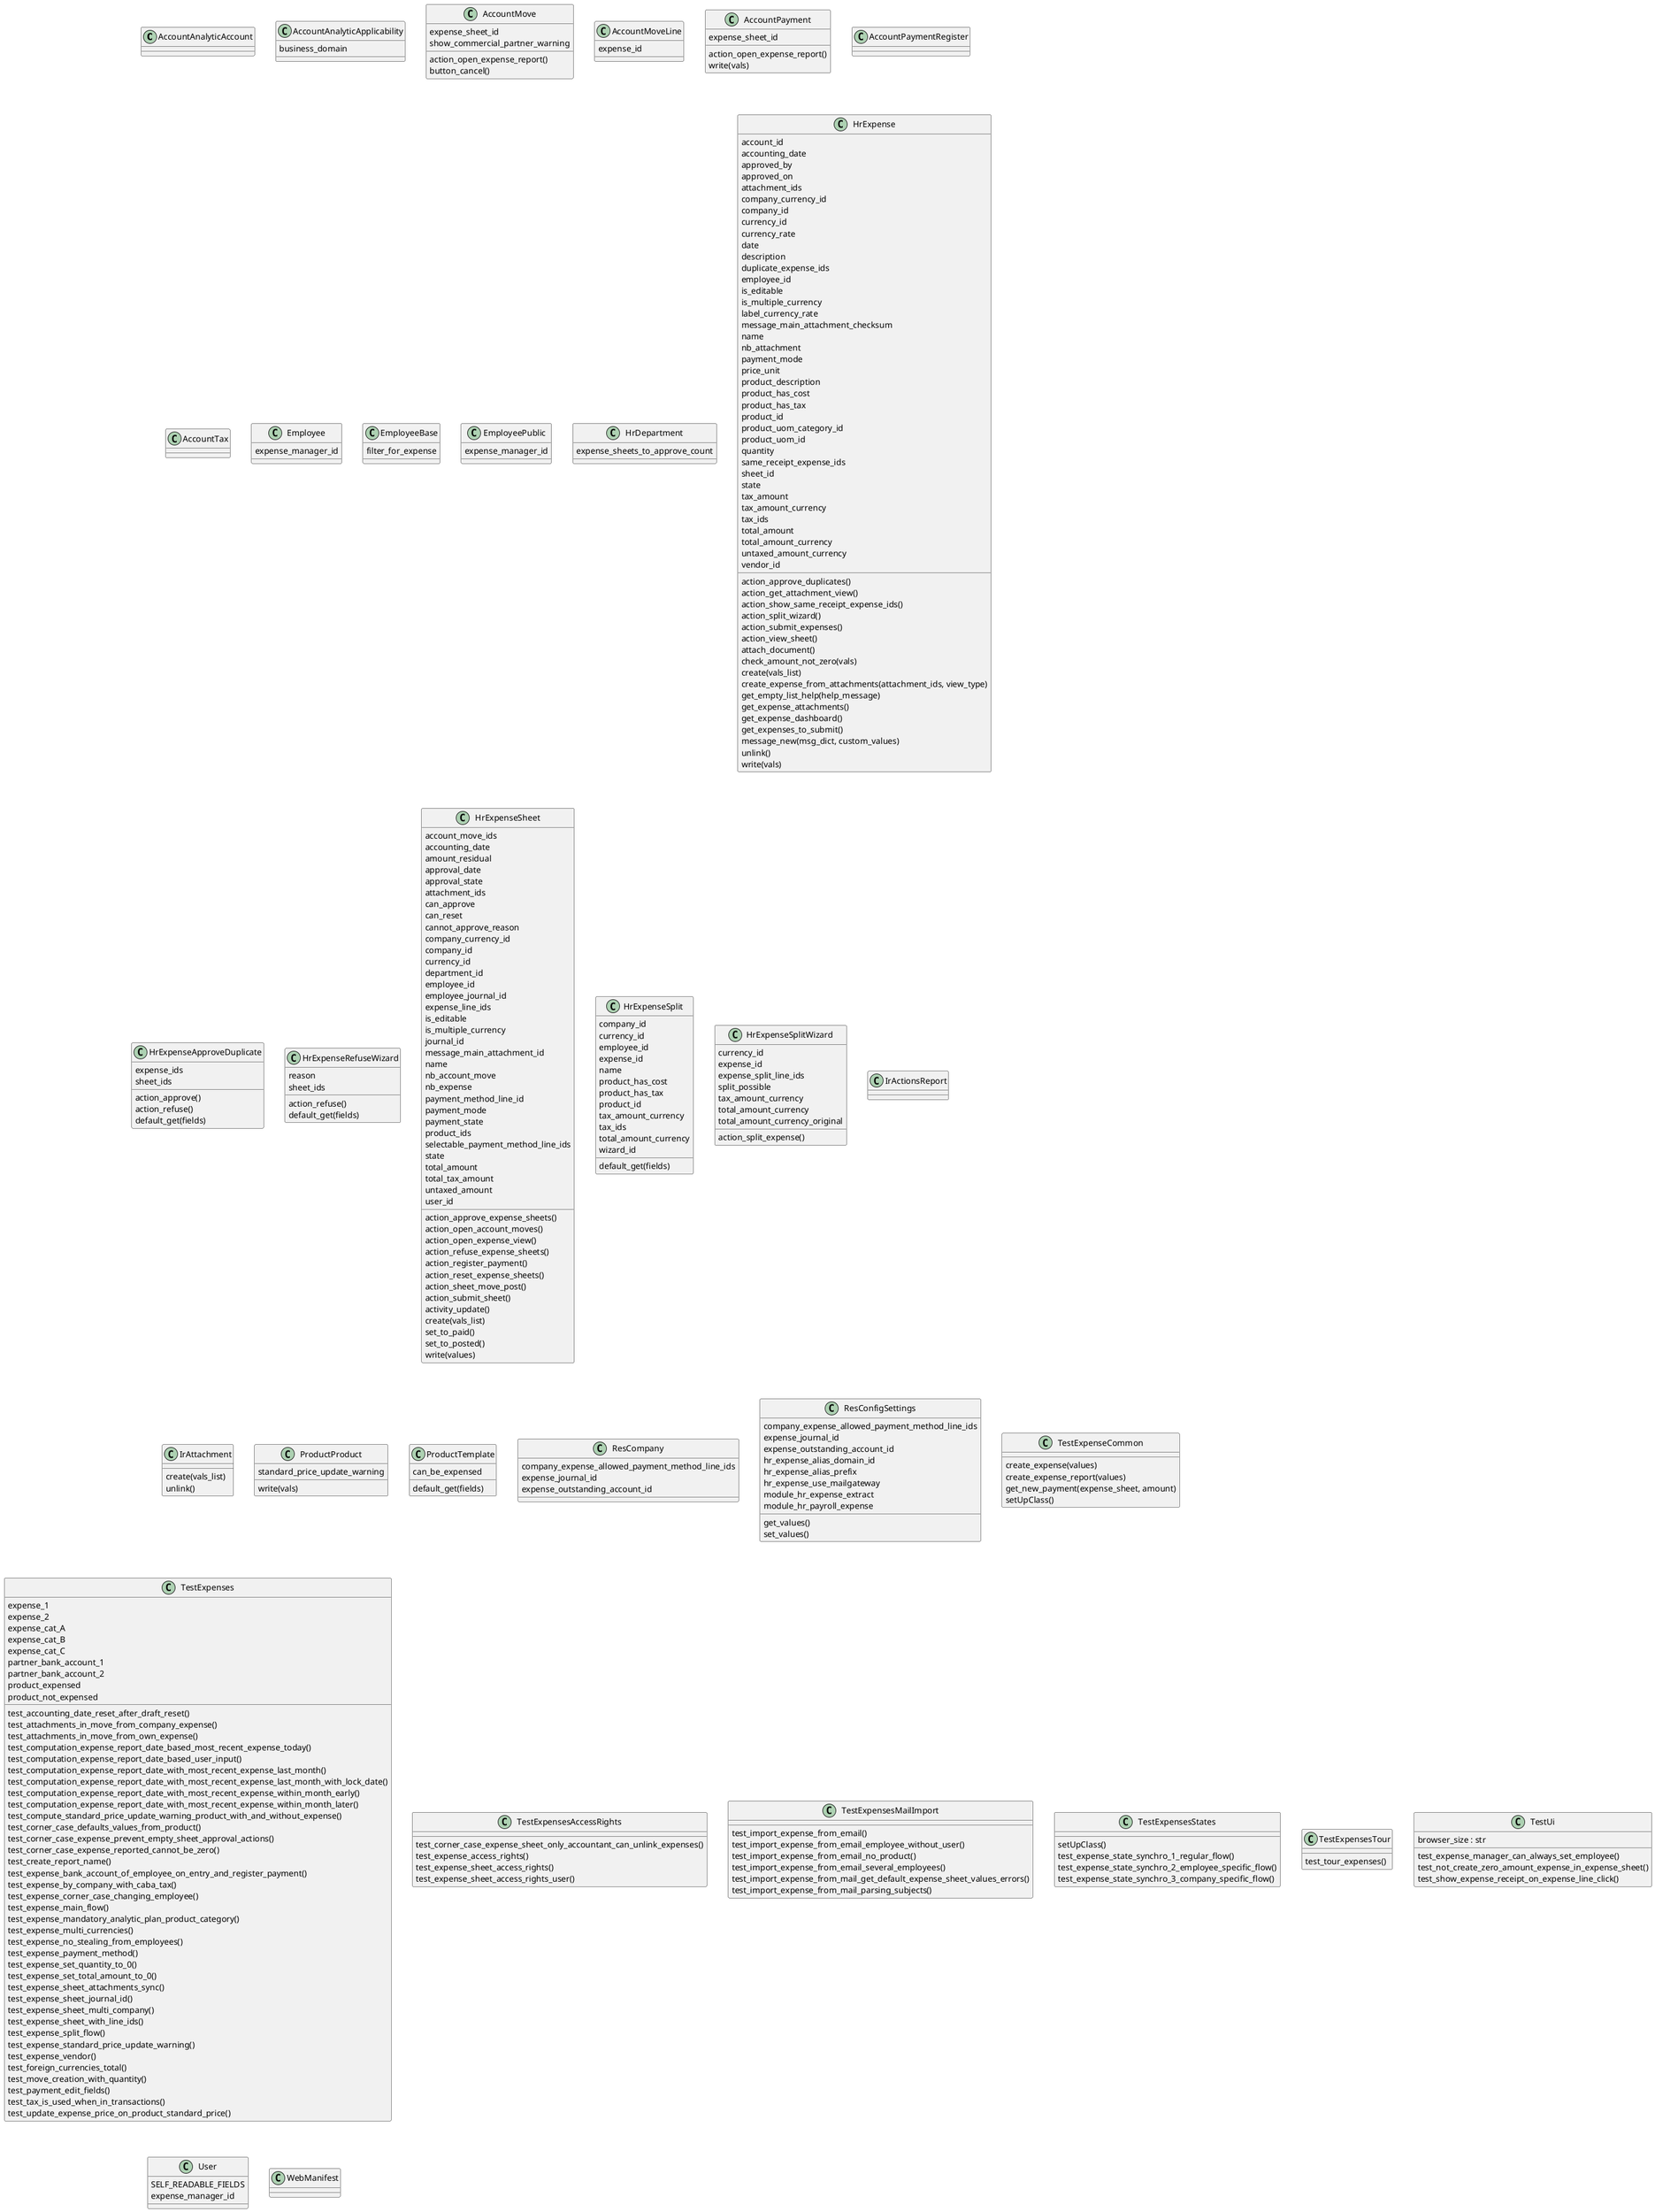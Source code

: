 @startuml classes_hr_expense
set namespaceSeparator none
class "AccountAnalyticAccount" as odoo_src.odoo.addons.hr_expense.models.analytic.AccountAnalyticAccount {
}
class "AccountAnalyticApplicability" as odoo_src.odoo.addons.hr_expense.models.analytic.AccountAnalyticApplicability {
  business_domain
}
class "AccountMove" as odoo_src.odoo.addons.hr_expense.models.account_move.AccountMove {
  expense_sheet_id
  show_commercial_partner_warning
  action_open_expense_report()
  button_cancel()
}
class "AccountMoveLine" as odoo_src.odoo.addons.hr_expense.models.account_move_line.AccountMoveLine {
  expense_id
}
class "AccountPayment" as odoo_src.odoo.addons.hr_expense.models.account_payment.AccountPayment {
  expense_sheet_id
  action_open_expense_report()
  write(vals)
}
class "AccountPaymentRegister" as odoo_src.odoo.addons.hr_expense.wizard.account_payment_register.AccountPaymentRegister {
}
class "AccountTax" as odoo_src.odoo.addons.hr_expense.models.account_tax.AccountTax {
}
class "Employee" as odoo_src.odoo.addons.hr_expense.models.hr_employee.Employee {
  expense_manager_id
}
class "EmployeeBase" as odoo_src.odoo.addons.hr_expense.models.hr_employee.EmployeeBase {
  filter_for_expense
}
class "EmployeePublic" as odoo_src.odoo.addons.hr_expense.models.hr_employee.EmployeePublic {
  expense_manager_id
}
class "HrDepartment" as odoo_src.odoo.addons.hr_expense.models.hr_department.HrDepartment {
  expense_sheets_to_approve_count
}
class "HrExpense" as odoo_src.odoo.addons.hr_expense.models.hr_expense.HrExpense {
  account_id
  accounting_date
  approved_by
  approved_on
  attachment_ids
  company_currency_id
  company_id
  currency_id
  currency_rate
  date
  description
  duplicate_expense_ids
  employee_id
  is_editable
  is_multiple_currency
  label_currency_rate
  message_main_attachment_checksum
  name
  nb_attachment
  payment_mode
  price_unit
  product_description
  product_has_cost
  product_has_tax
  product_id
  product_uom_category_id
  product_uom_id
  quantity
  same_receipt_expense_ids
  sheet_id
  state
  tax_amount
  tax_amount_currency
  tax_ids
  total_amount
  total_amount_currency
  untaxed_amount_currency
  vendor_id
  action_approve_duplicates()
  action_get_attachment_view()
  action_show_same_receipt_expense_ids()
  action_split_wizard()
  action_submit_expenses()
  action_view_sheet()
  attach_document()
  check_amount_not_zero(vals)
  create(vals_list)
  create_expense_from_attachments(attachment_ids, view_type)
  get_empty_list_help(help_message)
  get_expense_attachments()
  get_expense_dashboard()
  get_expenses_to_submit()
  message_new(msg_dict, custom_values)
  unlink()
  write(vals)
}
class "HrExpenseApproveDuplicate" as odoo_src.odoo.addons.hr_expense.wizard.hr_expense_approve_duplicate.HrExpenseApproveDuplicate {
  expense_ids
  sheet_ids
  action_approve()
  action_refuse()
  default_get(fields)
}
class "HrExpenseRefuseWizard" as odoo_src.odoo.addons.hr_expense.wizard.hr_expense_refuse_reason.HrExpenseRefuseWizard {
  reason
  sheet_ids
  action_refuse()
  default_get(fields)
}
class "HrExpenseSheet" as odoo_src.odoo.addons.hr_expense.models.hr_expense_sheet.HrExpenseSheet {
  account_move_ids
  accounting_date
  amount_residual
  approval_date
  approval_state
  attachment_ids
  can_approve
  can_reset
  cannot_approve_reason
  company_currency_id
  company_id
  currency_id
  department_id
  employee_id
  employee_journal_id
  expense_line_ids
  is_editable
  is_multiple_currency
  journal_id
  message_main_attachment_id
  name
  nb_account_move
  nb_expense
  payment_method_line_id
  payment_mode
  payment_state
  product_ids
  selectable_payment_method_line_ids
  state
  total_amount
  total_tax_amount
  untaxed_amount
  user_id
  action_approve_expense_sheets()
  action_open_account_moves()
  action_open_expense_view()
  action_refuse_expense_sheets()
  action_register_payment()
  action_reset_expense_sheets()
  action_sheet_move_post()
  action_submit_sheet()
  activity_update()
  create(vals_list)
  set_to_paid()
  set_to_posted()
  write(values)
}
class "HrExpenseSplit" as odoo_src.odoo.addons.hr_expense.wizard.hr_expense_split.HrExpenseSplit {
  company_id
  currency_id
  employee_id
  expense_id
  name
  product_has_cost
  product_has_tax
  product_id
  tax_amount_currency
  tax_ids
  total_amount_currency
  wizard_id
  default_get(fields)
}
class "HrExpenseSplitWizard" as odoo_src.odoo.addons.hr_expense.wizard.hr_expense_split_wizard.HrExpenseSplitWizard {
  currency_id
  expense_id
  expense_split_line_ids
  split_possible
  tax_amount_currency
  total_amount_currency
  total_amount_currency_original
  action_split_expense()
}
class "IrActionsReport" as odoo_src.odoo.addons.hr_expense.models.ir_actions_report.IrActionsReport {
}
class "IrAttachment" as odoo_src.odoo.addons.hr_expense.models.ir_attachment.IrAttachment {
  create(vals_list)
  unlink()
}
class "ProductProduct" as odoo_src.odoo.addons.hr_expense.models.product_product.ProductProduct {
  standard_price_update_warning
  write(vals)
}
class "ProductTemplate" as odoo_src.odoo.addons.hr_expense.models.product_template.ProductTemplate {
  can_be_expensed
  default_get(fields)
}
class "ResCompany" as odoo_src.odoo.addons.hr_expense.models.res_company.ResCompany {
  company_expense_allowed_payment_method_line_ids
  expense_journal_id
  expense_outstanding_account_id
}
class "ResConfigSettings" as odoo_src.odoo.addons.hr_expense.models.res_config_settings.ResConfigSettings {
  company_expense_allowed_payment_method_line_ids
  expense_journal_id
  expense_outstanding_account_id
  hr_expense_alias_domain_id
  hr_expense_alias_prefix
  hr_expense_use_mailgateway
  module_hr_expense_extract
  module_hr_payroll_expense
  get_values()
  set_values()
}
class "TestExpenseCommon" as odoo_src.odoo.addons.hr_expense.tests.common.TestExpenseCommon {
  create_expense(values)
  create_expense_report(values)
  get_new_payment(expense_sheet, amount)
  setUpClass()
}
class "TestExpenses" as odoo_src.odoo.addons.hr_expense.tests.test_expenses.TestExpenses {
  expense_1
  expense_2
  expense_cat_A
  expense_cat_B
  expense_cat_C
  partner_bank_account_1
  partner_bank_account_2
  product_expensed
  product_not_expensed
  test_accounting_date_reset_after_draft_reset()
  test_attachments_in_move_from_company_expense()
  test_attachments_in_move_from_own_expense()
  test_computation_expense_report_date_based_most_recent_expense_today()
  test_computation_expense_report_date_based_user_input()
  test_computation_expense_report_date_with_most_recent_expense_last_month()
  test_computation_expense_report_date_with_most_recent_expense_last_month_with_lock_date()
  test_computation_expense_report_date_with_most_recent_expense_within_month_early()
  test_computation_expense_report_date_with_most_recent_expense_within_month_later()
  test_compute_standard_price_update_warning_product_with_and_without_expense()
  test_corner_case_defaults_values_from_product()
  test_corner_case_expense_prevent_empty_sheet_approval_actions()
  test_corner_case_expense_reported_cannot_be_zero()
  test_create_report_name()
  test_expense_bank_account_of_employee_on_entry_and_register_payment()
  test_expense_by_company_with_caba_tax()
  test_expense_corner_case_changing_employee()
  test_expense_main_flow()
  test_expense_mandatory_analytic_plan_product_category()
  test_expense_multi_currencies()
  test_expense_no_stealing_from_employees()
  test_expense_payment_method()
  test_expense_set_quantity_to_0()
  test_expense_set_total_amount_to_0()
  test_expense_sheet_attachments_sync()
  test_expense_sheet_journal_id()
  test_expense_sheet_multi_company()
  test_expense_sheet_with_line_ids()
  test_expense_split_flow()
  test_expense_standard_price_update_warning()
  test_expense_vendor()
  test_foreign_currencies_total()
  test_move_creation_with_quantity()
  test_payment_edit_fields()
  test_tax_is_used_when_in_transactions()
  test_update_expense_price_on_product_standard_price()
}
class "TestExpensesAccessRights" as odoo_src.odoo.addons.hr_expense.tests.test_expenses_access_rights.TestExpensesAccessRights {
  test_corner_case_expense_sheet_only_accountant_can_unlink_expenses()
  test_expense_access_rights()
  test_expense_sheet_access_rights()
  test_expense_sheet_access_rights_user()
}
class "TestExpensesMailImport" as odoo_src.odoo.addons.hr_expense.tests.test_expenses_mail_import.TestExpensesMailImport {
  test_import_expense_from_email()
  test_import_expense_from_email_employee_without_user()
  test_import_expense_from_email_no_product()
  test_import_expense_from_email_several_employees()
  test_import_expense_from_mail_get_default_expense_sheet_values_errors()
  test_import_expense_from_mail_parsing_subjects()
}
class "TestExpensesStates" as odoo_src.odoo.addons.hr_expense.tests.test_expenses_states.TestExpensesStates {
  setUpClass()
  test_expense_state_synchro_1_regular_flow()
  test_expense_state_synchro_2_employee_specific_flow()
  test_expense_state_synchro_3_company_specific_flow()
}
class "TestExpensesTour" as odoo_src.odoo.addons.hr_expense.tests.test_expenses_tour.TestExpensesTour {
  test_tour_expenses()
}
class "TestUi" as odoo_src.odoo.addons.hr_expense.tests.test_ui.TestUi {
  browser_size : str
  test_expense_manager_can_always_set_employee()
  test_not_create_zero_amount_expense_in_expense_sheet()
  test_show_expense_receipt_on_expense_line_click()
}
class "User" as odoo_src.odoo.addons.hr_expense.models.hr_employee.User {
  SELF_READABLE_FIELDS
  expense_manager_id
}
class "WebManifest" as odoo_src.odoo.addons.hr_expense.controllers.webmanifest.WebManifest {
}
@enduml
